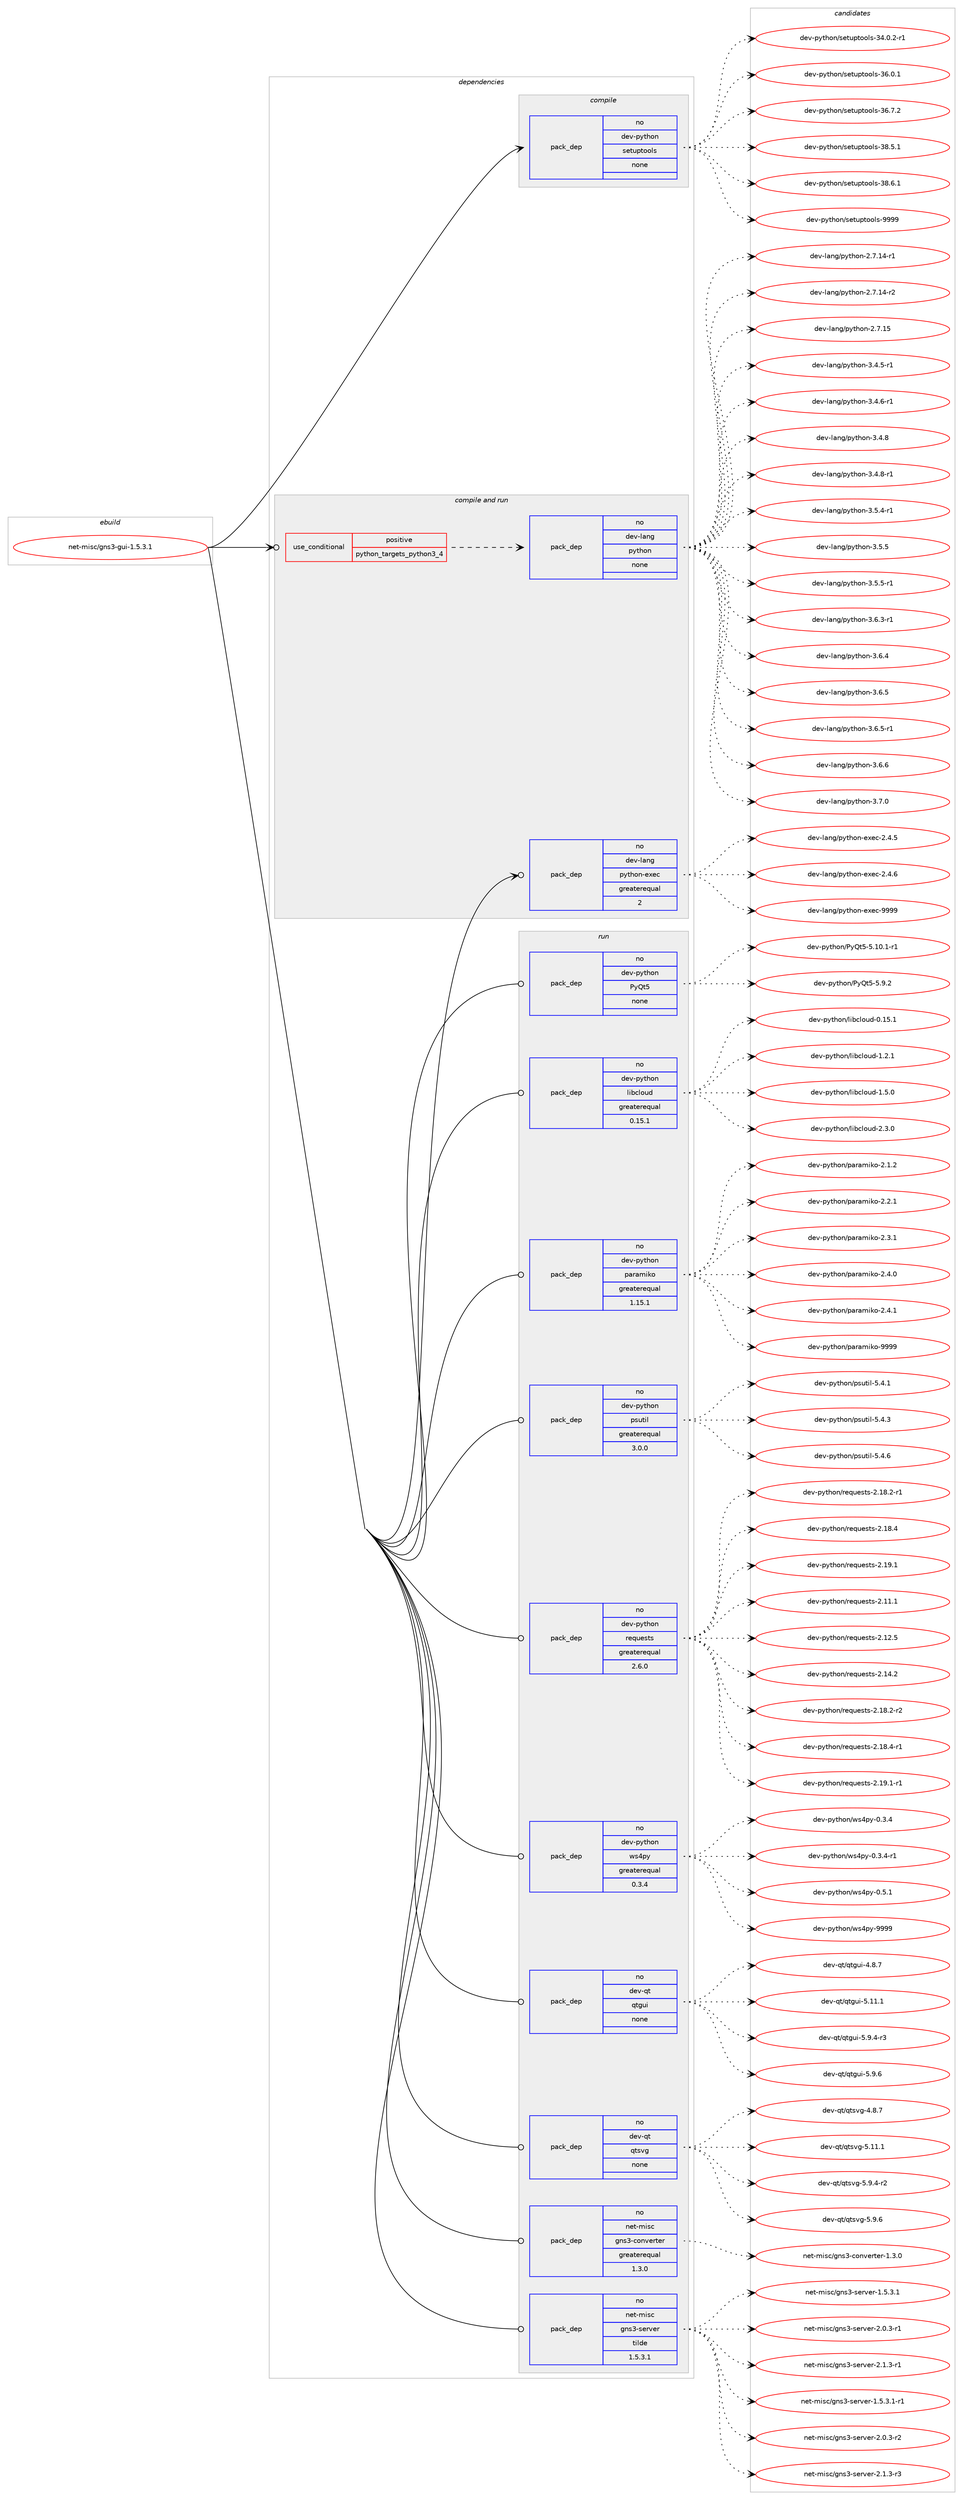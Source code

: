 digraph prolog {

# *************
# Graph options
# *************

newrank=true;
concentrate=true;
compound=true;
graph [rankdir=LR,fontname=Helvetica,fontsize=10,ranksep=1.5];#, ranksep=2.5, nodesep=0.2];
edge  [arrowhead=vee];
node  [fontname=Helvetica,fontsize=10];

# **********
# The ebuild
# **********

subgraph cluster_leftcol {
color=gray;
rank=same;
label=<<i>ebuild</i>>;
id [label="net-misc/gns3-gui-1.5.3.1", color=red, width=4, href="../net-misc/gns3-gui-1.5.3.1.svg"];
}

# ****************
# The dependencies
# ****************

subgraph cluster_midcol {
color=gray;
label=<<i>dependencies</i>>;
subgraph cluster_compile {
fillcolor="#eeeeee";
style=filled;
label=<<i>compile</i>>;
subgraph pack804 {
dependency1103 [label=<<TABLE BORDER="0" CELLBORDER="1" CELLSPACING="0" CELLPADDING="4" WIDTH="220"><TR><TD ROWSPAN="6" CELLPADDING="30">pack_dep</TD></TR><TR><TD WIDTH="110">no</TD></TR><TR><TD>dev-python</TD></TR><TR><TD>setuptools</TD></TR><TR><TD>none</TD></TR><TR><TD></TD></TR></TABLE>>, shape=none, color=blue];
}
id:e -> dependency1103:w [weight=20,style="solid",arrowhead="vee"];
}
subgraph cluster_compileandrun {
fillcolor="#eeeeee";
style=filled;
label=<<i>compile and run</i>>;
subgraph cond278 {
dependency1104 [label=<<TABLE BORDER="0" CELLBORDER="1" CELLSPACING="0" CELLPADDING="4"><TR><TD ROWSPAN="3" CELLPADDING="10">use_conditional</TD></TR><TR><TD>positive</TD></TR><TR><TD>python_targets_python3_4</TD></TR></TABLE>>, shape=none, color=red];
subgraph pack805 {
dependency1105 [label=<<TABLE BORDER="0" CELLBORDER="1" CELLSPACING="0" CELLPADDING="4" WIDTH="220"><TR><TD ROWSPAN="6" CELLPADDING="30">pack_dep</TD></TR><TR><TD WIDTH="110">no</TD></TR><TR><TD>dev-lang</TD></TR><TR><TD>python</TD></TR><TR><TD>none</TD></TR><TR><TD></TD></TR></TABLE>>, shape=none, color=blue];
}
dependency1104:e -> dependency1105:w [weight=20,style="dashed",arrowhead="vee"];
}
id:e -> dependency1104:w [weight=20,style="solid",arrowhead="odotvee"];
subgraph pack806 {
dependency1106 [label=<<TABLE BORDER="0" CELLBORDER="1" CELLSPACING="0" CELLPADDING="4" WIDTH="220"><TR><TD ROWSPAN="6" CELLPADDING="30">pack_dep</TD></TR><TR><TD WIDTH="110">no</TD></TR><TR><TD>dev-lang</TD></TR><TR><TD>python-exec</TD></TR><TR><TD>greaterequal</TD></TR><TR><TD>2</TD></TR></TABLE>>, shape=none, color=blue];
}
id:e -> dependency1106:w [weight=20,style="solid",arrowhead="odotvee"];
}
subgraph cluster_run {
fillcolor="#eeeeee";
style=filled;
label=<<i>run</i>>;
subgraph pack807 {
dependency1107 [label=<<TABLE BORDER="0" CELLBORDER="1" CELLSPACING="0" CELLPADDING="4" WIDTH="220"><TR><TD ROWSPAN="6" CELLPADDING="30">pack_dep</TD></TR><TR><TD WIDTH="110">no</TD></TR><TR><TD>dev-python</TD></TR><TR><TD>PyQt5</TD></TR><TR><TD>none</TD></TR><TR><TD></TD></TR></TABLE>>, shape=none, color=blue];
}
id:e -> dependency1107:w [weight=20,style="solid",arrowhead="odot"];
subgraph pack808 {
dependency1108 [label=<<TABLE BORDER="0" CELLBORDER="1" CELLSPACING="0" CELLPADDING="4" WIDTH="220"><TR><TD ROWSPAN="6" CELLPADDING="30">pack_dep</TD></TR><TR><TD WIDTH="110">no</TD></TR><TR><TD>dev-python</TD></TR><TR><TD>libcloud</TD></TR><TR><TD>greaterequal</TD></TR><TR><TD>0.15.1</TD></TR></TABLE>>, shape=none, color=blue];
}
id:e -> dependency1108:w [weight=20,style="solid",arrowhead="odot"];
subgraph pack809 {
dependency1109 [label=<<TABLE BORDER="0" CELLBORDER="1" CELLSPACING="0" CELLPADDING="4" WIDTH="220"><TR><TD ROWSPAN="6" CELLPADDING="30">pack_dep</TD></TR><TR><TD WIDTH="110">no</TD></TR><TR><TD>dev-python</TD></TR><TR><TD>paramiko</TD></TR><TR><TD>greaterequal</TD></TR><TR><TD>1.15.1</TD></TR></TABLE>>, shape=none, color=blue];
}
id:e -> dependency1109:w [weight=20,style="solid",arrowhead="odot"];
subgraph pack810 {
dependency1110 [label=<<TABLE BORDER="0" CELLBORDER="1" CELLSPACING="0" CELLPADDING="4" WIDTH="220"><TR><TD ROWSPAN="6" CELLPADDING="30">pack_dep</TD></TR><TR><TD WIDTH="110">no</TD></TR><TR><TD>dev-python</TD></TR><TR><TD>psutil</TD></TR><TR><TD>greaterequal</TD></TR><TR><TD>3.0.0</TD></TR></TABLE>>, shape=none, color=blue];
}
id:e -> dependency1110:w [weight=20,style="solid",arrowhead="odot"];
subgraph pack811 {
dependency1111 [label=<<TABLE BORDER="0" CELLBORDER="1" CELLSPACING="0" CELLPADDING="4" WIDTH="220"><TR><TD ROWSPAN="6" CELLPADDING="30">pack_dep</TD></TR><TR><TD WIDTH="110">no</TD></TR><TR><TD>dev-python</TD></TR><TR><TD>requests</TD></TR><TR><TD>greaterequal</TD></TR><TR><TD>2.6.0</TD></TR></TABLE>>, shape=none, color=blue];
}
id:e -> dependency1111:w [weight=20,style="solid",arrowhead="odot"];
subgraph pack812 {
dependency1112 [label=<<TABLE BORDER="0" CELLBORDER="1" CELLSPACING="0" CELLPADDING="4" WIDTH="220"><TR><TD ROWSPAN="6" CELLPADDING="30">pack_dep</TD></TR><TR><TD WIDTH="110">no</TD></TR><TR><TD>dev-python</TD></TR><TR><TD>ws4py</TD></TR><TR><TD>greaterequal</TD></TR><TR><TD>0.3.4</TD></TR></TABLE>>, shape=none, color=blue];
}
id:e -> dependency1112:w [weight=20,style="solid",arrowhead="odot"];
subgraph pack813 {
dependency1113 [label=<<TABLE BORDER="0" CELLBORDER="1" CELLSPACING="0" CELLPADDING="4" WIDTH="220"><TR><TD ROWSPAN="6" CELLPADDING="30">pack_dep</TD></TR><TR><TD WIDTH="110">no</TD></TR><TR><TD>dev-qt</TD></TR><TR><TD>qtgui</TD></TR><TR><TD>none</TD></TR><TR><TD></TD></TR></TABLE>>, shape=none, color=blue];
}
id:e -> dependency1113:w [weight=20,style="solid",arrowhead="odot"];
subgraph pack814 {
dependency1114 [label=<<TABLE BORDER="0" CELLBORDER="1" CELLSPACING="0" CELLPADDING="4" WIDTH="220"><TR><TD ROWSPAN="6" CELLPADDING="30">pack_dep</TD></TR><TR><TD WIDTH="110">no</TD></TR><TR><TD>dev-qt</TD></TR><TR><TD>qtsvg</TD></TR><TR><TD>none</TD></TR><TR><TD></TD></TR></TABLE>>, shape=none, color=blue];
}
id:e -> dependency1114:w [weight=20,style="solid",arrowhead="odot"];
subgraph pack815 {
dependency1115 [label=<<TABLE BORDER="0" CELLBORDER="1" CELLSPACING="0" CELLPADDING="4" WIDTH="220"><TR><TD ROWSPAN="6" CELLPADDING="30">pack_dep</TD></TR><TR><TD WIDTH="110">no</TD></TR><TR><TD>net-misc</TD></TR><TR><TD>gns3-converter</TD></TR><TR><TD>greaterequal</TD></TR><TR><TD>1.3.0</TD></TR></TABLE>>, shape=none, color=blue];
}
id:e -> dependency1115:w [weight=20,style="solid",arrowhead="odot"];
subgraph pack816 {
dependency1116 [label=<<TABLE BORDER="0" CELLBORDER="1" CELLSPACING="0" CELLPADDING="4" WIDTH="220"><TR><TD ROWSPAN="6" CELLPADDING="30">pack_dep</TD></TR><TR><TD WIDTH="110">no</TD></TR><TR><TD>net-misc</TD></TR><TR><TD>gns3-server</TD></TR><TR><TD>tilde</TD></TR><TR><TD>1.5.3.1</TD></TR></TABLE>>, shape=none, color=blue];
}
id:e -> dependency1116:w [weight=20,style="solid",arrowhead="odot"];
}
}

# **************
# The candidates
# **************

subgraph cluster_choices {
rank=same;
color=gray;
label=<<i>candidates</i>>;

subgraph choice804 {
color=black;
nodesep=1;
choice1001011184511212111610411111047115101116117112116111111108115455152464846504511449 [label="dev-python/setuptools-34.0.2-r1", color=red, width=4,href="../dev-python/setuptools-34.0.2-r1.svg"];
choice100101118451121211161041111104711510111611711211611111110811545515446484649 [label="dev-python/setuptools-36.0.1", color=red, width=4,href="../dev-python/setuptools-36.0.1.svg"];
choice100101118451121211161041111104711510111611711211611111110811545515446554650 [label="dev-python/setuptools-36.7.2", color=red, width=4,href="../dev-python/setuptools-36.7.2.svg"];
choice100101118451121211161041111104711510111611711211611111110811545515646534649 [label="dev-python/setuptools-38.5.1", color=red, width=4,href="../dev-python/setuptools-38.5.1.svg"];
choice100101118451121211161041111104711510111611711211611111110811545515646544649 [label="dev-python/setuptools-38.6.1", color=red, width=4,href="../dev-python/setuptools-38.6.1.svg"];
choice10010111845112121116104111110471151011161171121161111111081154557575757 [label="dev-python/setuptools-9999", color=red, width=4,href="../dev-python/setuptools-9999.svg"];
dependency1103:e -> choice1001011184511212111610411111047115101116117112116111111108115455152464846504511449:w [style=dotted,weight="100"];
dependency1103:e -> choice100101118451121211161041111104711510111611711211611111110811545515446484649:w [style=dotted,weight="100"];
dependency1103:e -> choice100101118451121211161041111104711510111611711211611111110811545515446554650:w [style=dotted,weight="100"];
dependency1103:e -> choice100101118451121211161041111104711510111611711211611111110811545515646534649:w [style=dotted,weight="100"];
dependency1103:e -> choice100101118451121211161041111104711510111611711211611111110811545515646544649:w [style=dotted,weight="100"];
dependency1103:e -> choice10010111845112121116104111110471151011161171121161111111081154557575757:w [style=dotted,weight="100"];
}
subgraph choice805 {
color=black;
nodesep=1;
choice100101118451089711010347112121116104111110455046554649524511449 [label="dev-lang/python-2.7.14-r1", color=red, width=4,href="../dev-lang/python-2.7.14-r1.svg"];
choice100101118451089711010347112121116104111110455046554649524511450 [label="dev-lang/python-2.7.14-r2", color=red, width=4,href="../dev-lang/python-2.7.14-r2.svg"];
choice10010111845108971101034711212111610411111045504655464953 [label="dev-lang/python-2.7.15", color=red, width=4,href="../dev-lang/python-2.7.15.svg"];
choice1001011184510897110103471121211161041111104551465246534511449 [label="dev-lang/python-3.4.5-r1", color=red, width=4,href="../dev-lang/python-3.4.5-r1.svg"];
choice1001011184510897110103471121211161041111104551465246544511449 [label="dev-lang/python-3.4.6-r1", color=red, width=4,href="../dev-lang/python-3.4.6-r1.svg"];
choice100101118451089711010347112121116104111110455146524656 [label="dev-lang/python-3.4.8", color=red, width=4,href="../dev-lang/python-3.4.8.svg"];
choice1001011184510897110103471121211161041111104551465246564511449 [label="dev-lang/python-3.4.8-r1", color=red, width=4,href="../dev-lang/python-3.4.8-r1.svg"];
choice1001011184510897110103471121211161041111104551465346524511449 [label="dev-lang/python-3.5.4-r1", color=red, width=4,href="../dev-lang/python-3.5.4-r1.svg"];
choice100101118451089711010347112121116104111110455146534653 [label="dev-lang/python-3.5.5", color=red, width=4,href="../dev-lang/python-3.5.5.svg"];
choice1001011184510897110103471121211161041111104551465346534511449 [label="dev-lang/python-3.5.5-r1", color=red, width=4,href="../dev-lang/python-3.5.5-r1.svg"];
choice1001011184510897110103471121211161041111104551465446514511449 [label="dev-lang/python-3.6.3-r1", color=red, width=4,href="../dev-lang/python-3.6.3-r1.svg"];
choice100101118451089711010347112121116104111110455146544652 [label="dev-lang/python-3.6.4", color=red, width=4,href="../dev-lang/python-3.6.4.svg"];
choice100101118451089711010347112121116104111110455146544653 [label="dev-lang/python-3.6.5", color=red, width=4,href="../dev-lang/python-3.6.5.svg"];
choice1001011184510897110103471121211161041111104551465446534511449 [label="dev-lang/python-3.6.5-r1", color=red, width=4,href="../dev-lang/python-3.6.5-r1.svg"];
choice100101118451089711010347112121116104111110455146544654 [label="dev-lang/python-3.6.6", color=red, width=4,href="../dev-lang/python-3.6.6.svg"];
choice100101118451089711010347112121116104111110455146554648 [label="dev-lang/python-3.7.0", color=red, width=4,href="../dev-lang/python-3.7.0.svg"];
dependency1105:e -> choice100101118451089711010347112121116104111110455046554649524511449:w [style=dotted,weight="100"];
dependency1105:e -> choice100101118451089711010347112121116104111110455046554649524511450:w [style=dotted,weight="100"];
dependency1105:e -> choice10010111845108971101034711212111610411111045504655464953:w [style=dotted,weight="100"];
dependency1105:e -> choice1001011184510897110103471121211161041111104551465246534511449:w [style=dotted,weight="100"];
dependency1105:e -> choice1001011184510897110103471121211161041111104551465246544511449:w [style=dotted,weight="100"];
dependency1105:e -> choice100101118451089711010347112121116104111110455146524656:w [style=dotted,weight="100"];
dependency1105:e -> choice1001011184510897110103471121211161041111104551465246564511449:w [style=dotted,weight="100"];
dependency1105:e -> choice1001011184510897110103471121211161041111104551465346524511449:w [style=dotted,weight="100"];
dependency1105:e -> choice100101118451089711010347112121116104111110455146534653:w [style=dotted,weight="100"];
dependency1105:e -> choice1001011184510897110103471121211161041111104551465346534511449:w [style=dotted,weight="100"];
dependency1105:e -> choice1001011184510897110103471121211161041111104551465446514511449:w [style=dotted,weight="100"];
dependency1105:e -> choice100101118451089711010347112121116104111110455146544652:w [style=dotted,weight="100"];
dependency1105:e -> choice100101118451089711010347112121116104111110455146544653:w [style=dotted,weight="100"];
dependency1105:e -> choice1001011184510897110103471121211161041111104551465446534511449:w [style=dotted,weight="100"];
dependency1105:e -> choice100101118451089711010347112121116104111110455146544654:w [style=dotted,weight="100"];
dependency1105:e -> choice100101118451089711010347112121116104111110455146554648:w [style=dotted,weight="100"];
}
subgraph choice806 {
color=black;
nodesep=1;
choice1001011184510897110103471121211161041111104510112010199455046524653 [label="dev-lang/python-exec-2.4.5", color=red, width=4,href="../dev-lang/python-exec-2.4.5.svg"];
choice1001011184510897110103471121211161041111104510112010199455046524654 [label="dev-lang/python-exec-2.4.6", color=red, width=4,href="../dev-lang/python-exec-2.4.6.svg"];
choice10010111845108971101034711212111610411111045101120101994557575757 [label="dev-lang/python-exec-9999", color=red, width=4,href="../dev-lang/python-exec-9999.svg"];
dependency1106:e -> choice1001011184510897110103471121211161041111104510112010199455046524653:w [style=dotted,weight="100"];
dependency1106:e -> choice1001011184510897110103471121211161041111104510112010199455046524654:w [style=dotted,weight="100"];
dependency1106:e -> choice10010111845108971101034711212111610411111045101120101994557575757:w [style=dotted,weight="100"];
}
subgraph choice807 {
color=black;
nodesep=1;
choice1001011184511212111610411111047801218111653455346494846494511449 [label="dev-python/PyQt5-5.10.1-r1", color=red, width=4,href="../dev-python/PyQt5-5.10.1-r1.svg"];
choice1001011184511212111610411111047801218111653455346574650 [label="dev-python/PyQt5-5.9.2", color=red, width=4,href="../dev-python/PyQt5-5.9.2.svg"];
dependency1107:e -> choice1001011184511212111610411111047801218111653455346494846494511449:w [style=dotted,weight="100"];
dependency1107:e -> choice1001011184511212111610411111047801218111653455346574650:w [style=dotted,weight="100"];
}
subgraph choice808 {
color=black;
nodesep=1;
choice1001011184511212111610411111047108105989910811111710045484649534649 [label="dev-python/libcloud-0.15.1", color=red, width=4,href="../dev-python/libcloud-0.15.1.svg"];
choice10010111845112121116104111110471081059899108111117100454946504649 [label="dev-python/libcloud-1.2.1", color=red, width=4,href="../dev-python/libcloud-1.2.1.svg"];
choice10010111845112121116104111110471081059899108111117100454946534648 [label="dev-python/libcloud-1.5.0", color=red, width=4,href="../dev-python/libcloud-1.5.0.svg"];
choice10010111845112121116104111110471081059899108111117100455046514648 [label="dev-python/libcloud-2.3.0", color=red, width=4,href="../dev-python/libcloud-2.3.0.svg"];
dependency1108:e -> choice1001011184511212111610411111047108105989910811111710045484649534649:w [style=dotted,weight="100"];
dependency1108:e -> choice10010111845112121116104111110471081059899108111117100454946504649:w [style=dotted,weight="100"];
dependency1108:e -> choice10010111845112121116104111110471081059899108111117100454946534648:w [style=dotted,weight="100"];
dependency1108:e -> choice10010111845112121116104111110471081059899108111117100455046514648:w [style=dotted,weight="100"];
}
subgraph choice809 {
color=black;
nodesep=1;
choice10010111845112121116104111110471129711497109105107111455046494650 [label="dev-python/paramiko-2.1.2", color=red, width=4,href="../dev-python/paramiko-2.1.2.svg"];
choice10010111845112121116104111110471129711497109105107111455046504649 [label="dev-python/paramiko-2.2.1", color=red, width=4,href="../dev-python/paramiko-2.2.1.svg"];
choice10010111845112121116104111110471129711497109105107111455046514649 [label="dev-python/paramiko-2.3.1", color=red, width=4,href="../dev-python/paramiko-2.3.1.svg"];
choice10010111845112121116104111110471129711497109105107111455046524648 [label="dev-python/paramiko-2.4.0", color=red, width=4,href="../dev-python/paramiko-2.4.0.svg"];
choice10010111845112121116104111110471129711497109105107111455046524649 [label="dev-python/paramiko-2.4.1", color=red, width=4,href="../dev-python/paramiko-2.4.1.svg"];
choice100101118451121211161041111104711297114971091051071114557575757 [label="dev-python/paramiko-9999", color=red, width=4,href="../dev-python/paramiko-9999.svg"];
dependency1109:e -> choice10010111845112121116104111110471129711497109105107111455046494650:w [style=dotted,weight="100"];
dependency1109:e -> choice10010111845112121116104111110471129711497109105107111455046504649:w [style=dotted,weight="100"];
dependency1109:e -> choice10010111845112121116104111110471129711497109105107111455046514649:w [style=dotted,weight="100"];
dependency1109:e -> choice10010111845112121116104111110471129711497109105107111455046524648:w [style=dotted,weight="100"];
dependency1109:e -> choice10010111845112121116104111110471129711497109105107111455046524649:w [style=dotted,weight="100"];
dependency1109:e -> choice100101118451121211161041111104711297114971091051071114557575757:w [style=dotted,weight="100"];
}
subgraph choice810 {
color=black;
nodesep=1;
choice1001011184511212111610411111047112115117116105108455346524649 [label="dev-python/psutil-5.4.1", color=red, width=4,href="../dev-python/psutil-5.4.1.svg"];
choice1001011184511212111610411111047112115117116105108455346524651 [label="dev-python/psutil-5.4.3", color=red, width=4,href="../dev-python/psutil-5.4.3.svg"];
choice1001011184511212111610411111047112115117116105108455346524654 [label="dev-python/psutil-5.4.6", color=red, width=4,href="../dev-python/psutil-5.4.6.svg"];
dependency1110:e -> choice1001011184511212111610411111047112115117116105108455346524649:w [style=dotted,weight="100"];
dependency1110:e -> choice1001011184511212111610411111047112115117116105108455346524651:w [style=dotted,weight="100"];
dependency1110:e -> choice1001011184511212111610411111047112115117116105108455346524654:w [style=dotted,weight="100"];
}
subgraph choice811 {
color=black;
nodesep=1;
choice1001011184511212111610411111047114101113117101115116115455046495646504511449 [label="dev-python/requests-2.18.2-r1", color=red, width=4,href="../dev-python/requests-2.18.2-r1.svg"];
choice100101118451121211161041111104711410111311710111511611545504649564652 [label="dev-python/requests-2.18.4", color=red, width=4,href="../dev-python/requests-2.18.4.svg"];
choice100101118451121211161041111104711410111311710111511611545504649574649 [label="dev-python/requests-2.19.1", color=red, width=4,href="../dev-python/requests-2.19.1.svg"];
choice100101118451121211161041111104711410111311710111511611545504649494649 [label="dev-python/requests-2.11.1", color=red, width=4,href="../dev-python/requests-2.11.1.svg"];
choice100101118451121211161041111104711410111311710111511611545504649504653 [label="dev-python/requests-2.12.5", color=red, width=4,href="../dev-python/requests-2.12.5.svg"];
choice100101118451121211161041111104711410111311710111511611545504649524650 [label="dev-python/requests-2.14.2", color=red, width=4,href="../dev-python/requests-2.14.2.svg"];
choice1001011184511212111610411111047114101113117101115116115455046495646504511450 [label="dev-python/requests-2.18.2-r2", color=red, width=4,href="../dev-python/requests-2.18.2-r2.svg"];
choice1001011184511212111610411111047114101113117101115116115455046495646524511449 [label="dev-python/requests-2.18.4-r1", color=red, width=4,href="../dev-python/requests-2.18.4-r1.svg"];
choice1001011184511212111610411111047114101113117101115116115455046495746494511449 [label="dev-python/requests-2.19.1-r1", color=red, width=4,href="../dev-python/requests-2.19.1-r1.svg"];
dependency1111:e -> choice1001011184511212111610411111047114101113117101115116115455046495646504511449:w [style=dotted,weight="100"];
dependency1111:e -> choice100101118451121211161041111104711410111311710111511611545504649564652:w [style=dotted,weight="100"];
dependency1111:e -> choice100101118451121211161041111104711410111311710111511611545504649574649:w [style=dotted,weight="100"];
dependency1111:e -> choice100101118451121211161041111104711410111311710111511611545504649494649:w [style=dotted,weight="100"];
dependency1111:e -> choice100101118451121211161041111104711410111311710111511611545504649504653:w [style=dotted,weight="100"];
dependency1111:e -> choice100101118451121211161041111104711410111311710111511611545504649524650:w [style=dotted,weight="100"];
dependency1111:e -> choice1001011184511212111610411111047114101113117101115116115455046495646504511450:w [style=dotted,weight="100"];
dependency1111:e -> choice1001011184511212111610411111047114101113117101115116115455046495646524511449:w [style=dotted,weight="100"];
dependency1111:e -> choice1001011184511212111610411111047114101113117101115116115455046495746494511449:w [style=dotted,weight="100"];
}
subgraph choice812 {
color=black;
nodesep=1;
choice100101118451121211161041111104711911552112121454846514652 [label="dev-python/ws4py-0.3.4", color=red, width=4,href="../dev-python/ws4py-0.3.4.svg"];
choice1001011184511212111610411111047119115521121214548465146524511449 [label="dev-python/ws4py-0.3.4-r1", color=red, width=4,href="../dev-python/ws4py-0.3.4-r1.svg"];
choice100101118451121211161041111104711911552112121454846534649 [label="dev-python/ws4py-0.5.1", color=red, width=4,href="../dev-python/ws4py-0.5.1.svg"];
choice1001011184511212111610411111047119115521121214557575757 [label="dev-python/ws4py-9999", color=red, width=4,href="../dev-python/ws4py-9999.svg"];
dependency1112:e -> choice100101118451121211161041111104711911552112121454846514652:w [style=dotted,weight="100"];
dependency1112:e -> choice1001011184511212111610411111047119115521121214548465146524511449:w [style=dotted,weight="100"];
dependency1112:e -> choice100101118451121211161041111104711911552112121454846534649:w [style=dotted,weight="100"];
dependency1112:e -> choice1001011184511212111610411111047119115521121214557575757:w [style=dotted,weight="100"];
}
subgraph choice813 {
color=black;
nodesep=1;
choice1001011184511311647113116103117105455246564655 [label="dev-qt/qtgui-4.8.7", color=red, width=4,href="../dev-qt/qtgui-4.8.7.svg"];
choice100101118451131164711311610311710545534649494649 [label="dev-qt/qtgui-5.11.1", color=red, width=4,href="../dev-qt/qtgui-5.11.1.svg"];
choice10010111845113116471131161031171054553465746524511451 [label="dev-qt/qtgui-5.9.4-r3", color=red, width=4,href="../dev-qt/qtgui-5.9.4-r3.svg"];
choice1001011184511311647113116103117105455346574654 [label="dev-qt/qtgui-5.9.6", color=red, width=4,href="../dev-qt/qtgui-5.9.6.svg"];
dependency1113:e -> choice1001011184511311647113116103117105455246564655:w [style=dotted,weight="100"];
dependency1113:e -> choice100101118451131164711311610311710545534649494649:w [style=dotted,weight="100"];
dependency1113:e -> choice10010111845113116471131161031171054553465746524511451:w [style=dotted,weight="100"];
dependency1113:e -> choice1001011184511311647113116103117105455346574654:w [style=dotted,weight="100"];
}
subgraph choice814 {
color=black;
nodesep=1;
choice1001011184511311647113116115118103455246564655 [label="dev-qt/qtsvg-4.8.7", color=red, width=4,href="../dev-qt/qtsvg-4.8.7.svg"];
choice100101118451131164711311611511810345534649494649 [label="dev-qt/qtsvg-5.11.1", color=red, width=4,href="../dev-qt/qtsvg-5.11.1.svg"];
choice10010111845113116471131161151181034553465746524511450 [label="dev-qt/qtsvg-5.9.4-r2", color=red, width=4,href="../dev-qt/qtsvg-5.9.4-r2.svg"];
choice1001011184511311647113116115118103455346574654 [label="dev-qt/qtsvg-5.9.6", color=red, width=4,href="../dev-qt/qtsvg-5.9.6.svg"];
dependency1114:e -> choice1001011184511311647113116115118103455246564655:w [style=dotted,weight="100"];
dependency1114:e -> choice100101118451131164711311611511810345534649494649:w [style=dotted,weight="100"];
dependency1114:e -> choice10010111845113116471131161151181034553465746524511450:w [style=dotted,weight="100"];
dependency1114:e -> choice1001011184511311647113116115118103455346574654:w [style=dotted,weight="100"];
}
subgraph choice815 {
color=black;
nodesep=1;
choice110101116451091051159947103110115514599111110118101114116101114454946514648 [label="net-misc/gns3-converter-1.3.0", color=red, width=4,href="../net-misc/gns3-converter-1.3.0.svg"];
dependency1115:e -> choice110101116451091051159947103110115514599111110118101114116101114454946514648:w [style=dotted,weight="100"];
}
subgraph choice816 {
color=black;
nodesep=1;
choice11010111645109105115994710311011551451151011141181011144549465346514649 [label="net-misc/gns3-server-1.5.3.1", color=red, width=4,href="../net-misc/gns3-server-1.5.3.1.svg"];
choice11010111645109105115994710311011551451151011141181011144550464846514511449 [label="net-misc/gns3-server-2.0.3-r1", color=red, width=4,href="../net-misc/gns3-server-2.0.3-r1.svg"];
choice11010111645109105115994710311011551451151011141181011144550464946514511449 [label="net-misc/gns3-server-2.1.3-r1", color=red, width=4,href="../net-misc/gns3-server-2.1.3-r1.svg"];
choice110101116451091051159947103110115514511510111411810111445494653465146494511449 [label="net-misc/gns3-server-1.5.3.1-r1", color=red, width=4,href="../net-misc/gns3-server-1.5.3.1-r1.svg"];
choice11010111645109105115994710311011551451151011141181011144550464846514511450 [label="net-misc/gns3-server-2.0.3-r2", color=red, width=4,href="../net-misc/gns3-server-2.0.3-r2.svg"];
choice11010111645109105115994710311011551451151011141181011144550464946514511451 [label="net-misc/gns3-server-2.1.3-r3", color=red, width=4,href="../net-misc/gns3-server-2.1.3-r3.svg"];
dependency1116:e -> choice11010111645109105115994710311011551451151011141181011144549465346514649:w [style=dotted,weight="100"];
dependency1116:e -> choice11010111645109105115994710311011551451151011141181011144550464846514511449:w [style=dotted,weight="100"];
dependency1116:e -> choice11010111645109105115994710311011551451151011141181011144550464946514511449:w [style=dotted,weight="100"];
dependency1116:e -> choice110101116451091051159947103110115514511510111411810111445494653465146494511449:w [style=dotted,weight="100"];
dependency1116:e -> choice11010111645109105115994710311011551451151011141181011144550464846514511450:w [style=dotted,weight="100"];
dependency1116:e -> choice11010111645109105115994710311011551451151011141181011144550464946514511451:w [style=dotted,weight="100"];
}
}

}
